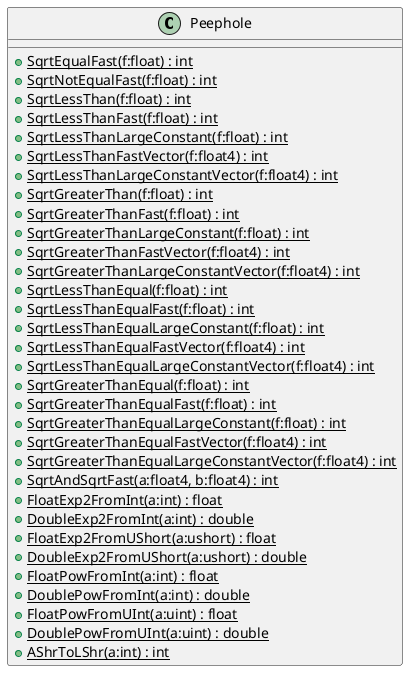 @startuml
class Peephole {
    + {static} SqrtEqualFast(f:float) : int
    + {static} SqrtNotEqualFast(f:float) : int
    + {static} SqrtLessThan(f:float) : int
    + {static} SqrtLessThanFast(f:float) : int
    + {static} SqrtLessThanLargeConstant(f:float) : int
    + {static} SqrtLessThanFastVector(f:float4) : int
    + {static} SqrtLessThanLargeConstantVector(f:float4) : int
    + {static} SqrtGreaterThan(f:float) : int
    + {static} SqrtGreaterThanFast(f:float) : int
    + {static} SqrtGreaterThanLargeConstant(f:float) : int
    + {static} SqrtGreaterThanFastVector(f:float4) : int
    + {static} SqrtGreaterThanLargeConstantVector(f:float4) : int
    + {static} SqrtLessThanEqual(f:float) : int
    + {static} SqrtLessThanEqualFast(f:float) : int
    + {static} SqrtLessThanEqualLargeConstant(f:float) : int
    + {static} SqrtLessThanEqualFastVector(f:float4) : int
    + {static} SqrtLessThanEqualLargeConstantVector(f:float4) : int
    + {static} SqrtGreaterThanEqual(f:float) : int
    + {static} SqrtGreaterThanEqualFast(f:float) : int
    + {static} SqrtGreaterThanEqualLargeConstant(f:float) : int
    + {static} SqrtGreaterThanEqualFastVector(f:float4) : int
    + {static} SqrtGreaterThanEqualLargeConstantVector(f:float4) : int
    + {static} SqrtAndSqrtFast(a:float4, b:float4) : int
    + {static} FloatExp2FromInt(a:int) : float
    + {static} DoubleExp2FromInt(a:int) : double
    + {static} FloatExp2FromUShort(a:ushort) : float
    + {static} DoubleExp2FromUShort(a:ushort) : double
    + {static} FloatPowFromInt(a:int) : float
    + {static} DoublePowFromInt(a:int) : double
    + {static} FloatPowFromUInt(a:uint) : float
    + {static} DoublePowFromUInt(a:uint) : double
    + {static} AShrToLShr(a:int) : int
}
@enduml
